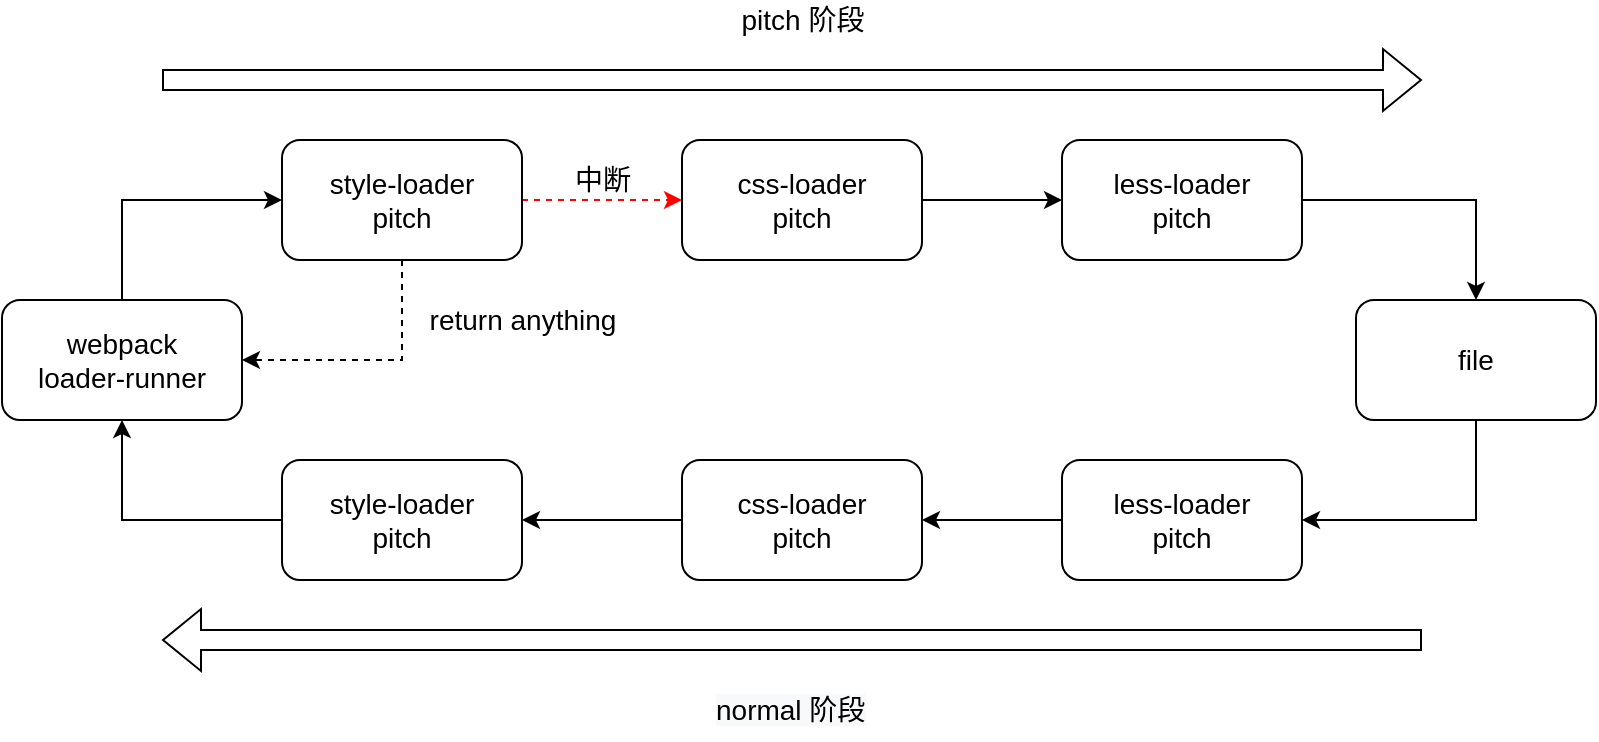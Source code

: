<mxfile version="17.4.6" type="github"><diagram id="O400-xOetl1Luc0ltQ6_" name="Page-1"><mxGraphModel dx="946" dy="471" grid="1" gridSize="10" guides="1" tooltips="1" connect="1" arrows="1" fold="1" page="1" pageScale="1" pageWidth="1654" pageHeight="2336" math="0" shadow="0"><root><mxCell id="0"/><mxCell id="1" parent="0"/><mxCell id="kwXHbnUYNoz1Og6_vg1k-4" value="" style="shape=flexArrow;endArrow=classic;html=1;rounded=0;" edge="1" parent="1"><mxGeometry width="50" height="50" relative="1" as="geometry"><mxPoint x="230" y="140" as="sourcePoint"/><mxPoint x="860" y="140" as="targetPoint"/></mxGeometry></mxCell><mxCell id="kwXHbnUYNoz1Og6_vg1k-11" style="edgeStyle=orthogonalEdgeStyle;rounded=0;orthogonalLoop=1;jettySize=auto;html=1;exitX=0.5;exitY=1;exitDx=0;exitDy=0;entryX=1;entryY=0.5;entryDx=0;entryDy=0;fontSize=14;dashed=1;" edge="1" parent="1" source="kwXHbnUYNoz1Og6_vg1k-5" target="kwXHbnUYNoz1Og6_vg1k-8"><mxGeometry relative="1" as="geometry"/></mxCell><mxCell id="kwXHbnUYNoz1Og6_vg1k-21" value="return anything" style="edgeLabel;html=1;align=center;verticalAlign=middle;resizable=0;points=[];fontSize=14;" vertex="1" connectable="0" parent="kwXHbnUYNoz1Og6_vg1k-11"><mxGeometry x="-0.485" y="4" relative="1" as="geometry"><mxPoint x="56" y="-4" as="offset"/></mxGeometry></mxCell><mxCell id="kwXHbnUYNoz1Og6_vg1k-15" style="edgeStyle=orthogonalEdgeStyle;rounded=0;orthogonalLoop=1;jettySize=auto;html=1;exitX=1;exitY=0.5;exitDx=0;exitDy=0;fontSize=14;strokeColor=#FF0000;dashed=1;" edge="1" parent="1" source="kwXHbnUYNoz1Og6_vg1k-5" target="kwXHbnUYNoz1Og6_vg1k-6"><mxGeometry relative="1" as="geometry"/></mxCell><mxCell id="kwXHbnUYNoz1Og6_vg1k-20" value="中断" style="edgeLabel;html=1;align=center;verticalAlign=middle;resizable=0;points=[];fontSize=14;" vertex="1" connectable="0" parent="kwXHbnUYNoz1Og6_vg1k-15"><mxGeometry x="0.125" y="3" relative="1" as="geometry"><mxPoint x="-5" y="-7" as="offset"/></mxGeometry></mxCell><mxCell id="kwXHbnUYNoz1Og6_vg1k-5" value="&lt;font style=&quot;font-size: 14px&quot;&gt;style-loader&lt;br&gt;pitch&lt;/font&gt;" style="rounded=1;whiteSpace=wrap;html=1;" vertex="1" parent="1"><mxGeometry x="290" y="170" width="120" height="60" as="geometry"/></mxCell><mxCell id="kwXHbnUYNoz1Og6_vg1k-16" style="edgeStyle=orthogonalEdgeStyle;rounded=0;orthogonalLoop=1;jettySize=auto;html=1;exitX=1;exitY=0.5;exitDx=0;exitDy=0;entryX=0;entryY=0.5;entryDx=0;entryDy=0;fontSize=14;" edge="1" parent="1" source="kwXHbnUYNoz1Og6_vg1k-6" target="kwXHbnUYNoz1Og6_vg1k-7"><mxGeometry relative="1" as="geometry"/></mxCell><mxCell id="kwXHbnUYNoz1Og6_vg1k-6" value="&lt;font style=&quot;font-size: 14px&quot;&gt;css-loader&lt;br&gt;pitch&lt;/font&gt;" style="rounded=1;whiteSpace=wrap;html=1;" vertex="1" parent="1"><mxGeometry x="490" y="170" width="120" height="60" as="geometry"/></mxCell><mxCell id="kwXHbnUYNoz1Og6_vg1k-23" style="edgeStyle=orthogonalEdgeStyle;rounded=0;orthogonalLoop=1;jettySize=auto;html=1;exitX=1;exitY=0.5;exitDx=0;exitDy=0;fontSize=14;strokeColor=#000000;" edge="1" parent="1" source="kwXHbnUYNoz1Og6_vg1k-7" target="kwXHbnUYNoz1Og6_vg1k-22"><mxGeometry relative="1" as="geometry"/></mxCell><mxCell id="kwXHbnUYNoz1Og6_vg1k-7" value="&lt;font style=&quot;font-size: 14px&quot;&gt;less-loader&lt;br&gt;pitch&lt;/font&gt;" style="rounded=1;whiteSpace=wrap;html=1;" vertex="1" parent="1"><mxGeometry x="680" y="170" width="120" height="60" as="geometry"/></mxCell><mxCell id="kwXHbnUYNoz1Og6_vg1k-10" style="edgeStyle=orthogonalEdgeStyle;rounded=0;orthogonalLoop=1;jettySize=auto;html=1;exitX=0.5;exitY=0;exitDx=0;exitDy=0;entryX=0;entryY=0.5;entryDx=0;entryDy=0;fontSize=14;" edge="1" parent="1" source="kwXHbnUYNoz1Og6_vg1k-8" target="kwXHbnUYNoz1Og6_vg1k-5"><mxGeometry relative="1" as="geometry"/></mxCell><mxCell id="kwXHbnUYNoz1Og6_vg1k-8" value="webpack&lt;br&gt;loader-runner" style="rounded=1;whiteSpace=wrap;html=1;fontSize=14;" vertex="1" parent="1"><mxGeometry x="150" y="250" width="120" height="60" as="geometry"/></mxCell><mxCell id="kwXHbnUYNoz1Og6_vg1k-25" style="edgeStyle=orthogonalEdgeStyle;rounded=0;orthogonalLoop=1;jettySize=auto;html=1;exitX=0;exitY=0.5;exitDx=0;exitDy=0;entryX=0.5;entryY=1;entryDx=0;entryDy=0;fontSize=14;strokeColor=#000000;" edge="1" parent="1" source="kwXHbnUYNoz1Og6_vg1k-12" target="kwXHbnUYNoz1Og6_vg1k-8"><mxGeometry relative="1" as="geometry"/></mxCell><mxCell id="kwXHbnUYNoz1Og6_vg1k-12" value="&lt;font style=&quot;font-size: 14px&quot;&gt;style-loader&lt;br&gt;pitch&lt;/font&gt;" style="rounded=1;whiteSpace=wrap;html=1;" vertex="1" parent="1"><mxGeometry x="290" y="330" width="120" height="60" as="geometry"/></mxCell><mxCell id="kwXHbnUYNoz1Og6_vg1k-18" style="edgeStyle=orthogonalEdgeStyle;rounded=0;orthogonalLoop=1;jettySize=auto;html=1;exitX=0;exitY=0.5;exitDx=0;exitDy=0;fontSize=14;" edge="1" parent="1" source="kwXHbnUYNoz1Og6_vg1k-13" target="kwXHbnUYNoz1Og6_vg1k-12"><mxGeometry relative="1" as="geometry"><mxPoint x="450" y="360" as="targetPoint"/></mxGeometry></mxCell><mxCell id="kwXHbnUYNoz1Og6_vg1k-13" value="&lt;font style=&quot;font-size: 14px&quot;&gt;css-loader&lt;br&gt;pitch&lt;/font&gt;" style="rounded=1;whiteSpace=wrap;html=1;" vertex="1" parent="1"><mxGeometry x="490" y="330" width="120" height="60" as="geometry"/></mxCell><mxCell id="kwXHbnUYNoz1Og6_vg1k-17" style="edgeStyle=orthogonalEdgeStyle;rounded=0;orthogonalLoop=1;jettySize=auto;html=1;exitX=0;exitY=0.5;exitDx=0;exitDy=0;entryX=1;entryY=0.5;entryDx=0;entryDy=0;fontSize=14;" edge="1" parent="1" source="kwXHbnUYNoz1Og6_vg1k-14" target="kwXHbnUYNoz1Og6_vg1k-13"><mxGeometry relative="1" as="geometry"/></mxCell><mxCell id="kwXHbnUYNoz1Og6_vg1k-14" value="&lt;font style=&quot;font-size: 14px&quot;&gt;less-loader&lt;br&gt;pitch&lt;/font&gt;" style="rounded=1;whiteSpace=wrap;html=1;" vertex="1" parent="1"><mxGeometry x="680" y="330" width="120" height="60" as="geometry"/></mxCell><mxCell id="kwXHbnUYNoz1Og6_vg1k-19" value="" style="shape=flexArrow;endArrow=classic;html=1;rounded=0;" edge="1" parent="1"><mxGeometry width="50" height="50" relative="1" as="geometry"><mxPoint x="860" y="420" as="sourcePoint"/><mxPoint x="230" y="420" as="targetPoint"/></mxGeometry></mxCell><mxCell id="kwXHbnUYNoz1Og6_vg1k-24" style="edgeStyle=orthogonalEdgeStyle;rounded=0;orthogonalLoop=1;jettySize=auto;html=1;exitX=0.5;exitY=1;exitDx=0;exitDy=0;entryX=1;entryY=0.5;entryDx=0;entryDy=0;fontSize=14;strokeColor=#000000;" edge="1" parent="1" source="kwXHbnUYNoz1Og6_vg1k-22" target="kwXHbnUYNoz1Og6_vg1k-14"><mxGeometry relative="1" as="geometry"/></mxCell><mxCell id="kwXHbnUYNoz1Og6_vg1k-22" value="file" style="rounded=1;whiteSpace=wrap;html=1;fontSize=14;" vertex="1" parent="1"><mxGeometry x="827" y="250" width="120" height="60" as="geometry"/></mxCell><mxCell id="kwXHbnUYNoz1Og6_vg1k-26" value="pitch 阶段" style="text;html=1;align=center;verticalAlign=middle;resizable=0;points=[];autosize=1;strokeColor=none;fillColor=none;fontSize=14;" vertex="1" parent="1"><mxGeometry x="510" y="100" width="80" height="20" as="geometry"/></mxCell><mxCell id="kwXHbnUYNoz1Og6_vg1k-27" value="&lt;span style=&quot;color: rgb(0 , 0 , 0) ; font-family: &amp;#34;helvetica&amp;#34; ; font-size: 14px ; font-style: normal ; font-weight: 400 ; letter-spacing: normal ; text-align: center ; text-indent: 0px ; text-transform: none ; word-spacing: 0px ; background-color: rgb(248 , 249 , 250) ; display: inline ; float: none&quot;&gt;normal 阶段&lt;/span&gt;" style="text;whiteSpace=wrap;html=1;fontSize=14;" vertex="1" parent="1"><mxGeometry x="505" y="440" width="90" height="30" as="geometry"/></mxCell></root></mxGraphModel></diagram></mxfile>
